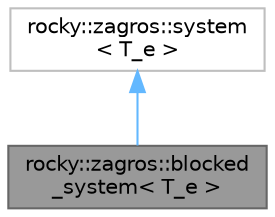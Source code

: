 digraph "rocky::zagros::blocked_system&lt; T_e &gt;"
{
 // LATEX_PDF_SIZE
  bgcolor="transparent";
  edge [fontname=Helvetica,fontsize=10,labelfontname=Helvetica,labelfontsize=10];
  node [fontname=Helvetica,fontsize=10,shape=box,height=0.2,width=0.4];
  Node1 [label="rocky::zagros::blocked\l_system\< T_e \>",height=0.2,width=0.4,color="gray40", fillcolor="grey60", style="filled", fontcolor="black",tooltip="a virtual system to implement blocked coordinate descent"];
  Node2 -> Node1 [dir="back",color="steelblue1",style="solid"];
  Node2 [label="rocky::zagros::system\l\< T_e \>",height=0.2,width=0.4,color="grey75", fillcolor="white", style="filled",URL="$classrocky_1_1zagros_1_1system.html",tooltip=" "];
}
